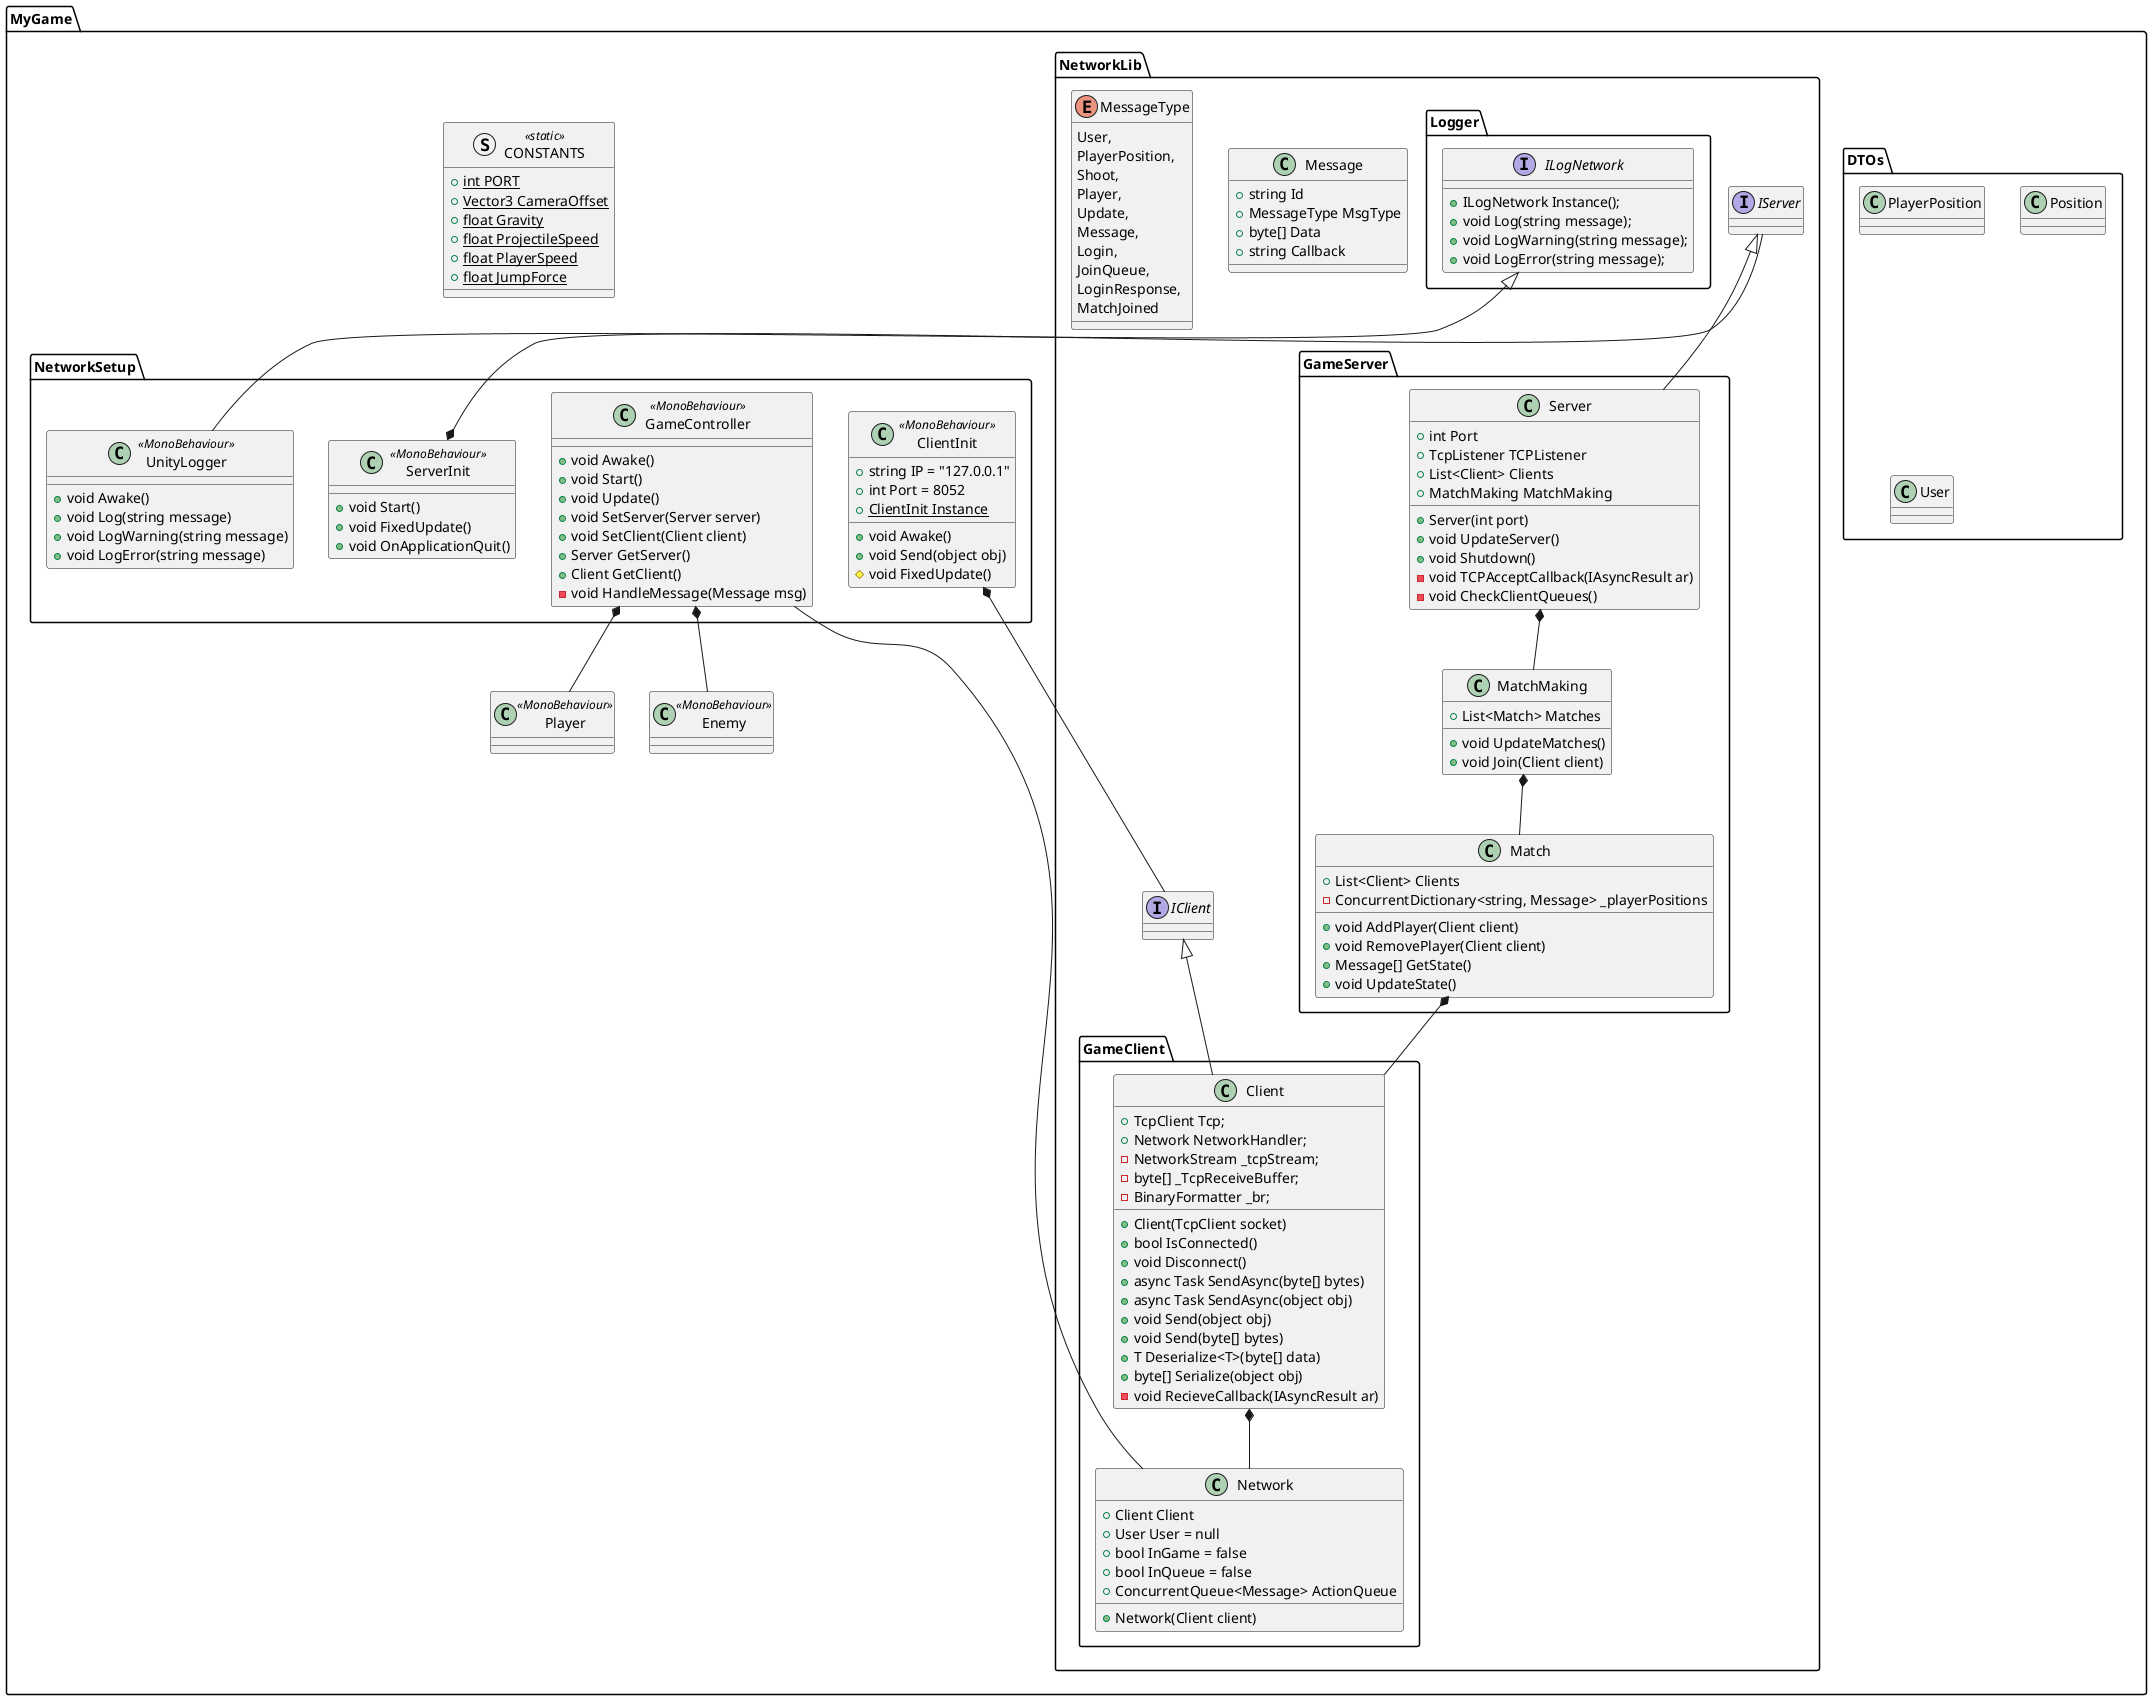 @startuml

set separator ::
namespace MyGame{
    namespace DTOs{
        class PlayerPosition{}
        class Position{}
        class User{}
    }
    namespace NetworkLib{
        interface IClient{}
        interface IServer{}
        namespace Logger{
            interface ILogNetwork{
                + ILogNetwork Instance();
                + void Log(string message);
                + void LogWarning(string message);
                + void LogError(string message);
            }
        }
        namespace GameClient{
            class Client {
                + TcpClient Tcp;
                + Network NetworkHandler;
                - NetworkStream _tcpStream;
                - byte[] _TcpReceiveBuffer;
                - BinaryFormatter _br;
                + Client(TcpClient socket)
                + bool IsConnected()
                + void Disconnect()
                + async Task SendAsync(byte[] bytes)
                + async Task SendAsync(object obj)
                + void Send(object obj)
                + void Send(byte[] bytes)
                + T Deserialize<T>(byte[] data)
                + byte[] Serialize(object obj)
                - void RecieveCallback(IAsyncResult ar)
            }
            class Network {
                + Client Client
                + User User = null
                + bool InGame = false
                + bool InQueue = false
                + ConcurrentQueue<Message> ActionQueue
                + Network(Client client)
            }
        }
        namespace GameServer{
            class Server{
                + int Port
                + TcpListener TCPListener
                + List<Client> Clients
                + MatchMaking MatchMaking
                + Server(int port)
                + void UpdateServer()
                + void Shutdown()
                - void TCPAcceptCallback(IAsyncResult ar)
                - void CheckClientQueues()
            }
            class Match{
                + List<Client> Clients
                - ConcurrentDictionary<string, Message> _playerPositions
                + void AddPlayer(Client client)
                + void RemovePlayer(Client client)
                + Message[] GetState()
                + void UpdateState()
            }
            class MatchMaking{
                + List<Match> Matches
                + void UpdateMatches()
                + void Join(Client client)
            }
        }
        class Message{
            + string Id
            + MessageType MsgType
            + byte[] Data
            + string Callback
        }
        enum MessageType{
            User,
            PlayerPosition,
            Shoot,
            Player,
            Update,
            Message,
            Login,
            JoinQueue,
            LoginResponse,
            MatchJoined
        }
    }

    struct CONSTANTS <<static>> {
        + {static} int PORT
        + {static} Vector3 CameraOffset
        + {static} float Gravity
        + {static} float ProjectileSpeed
        + {static} float PlayerSpeed
        + {static} float JumpForce
    }

    class Player <<MonoBehaviour>>{

    }
    class Enemy <<MonoBehaviour>>{

    }
    namespace NetworkSetup{
        class GameController <<MonoBehaviour>>{
            + void Awake()
            + void Start()
            + void Update()
            + void SetServer(Server server)
            + void SetClient(Client client)
            + Server GetServer()
            + Client GetClient()
            - void HandleMessage(Message msg)
        }
        class ClientInit <<MonoBehaviour>>{
            + string IP = "127.0.0.1"
            + int Port = 8052
            + {static} ClientInit Instance
            + void Awake()
            + void Send(object obj)
            # void FixedUpdate()
        }
        class ServerInit <<MonoBehaviour>>{
            + void Start()
            + void FixedUpdate()
            + void OnApplicationQuit()
        }
        class UnityLogger <<MonoBehaviour>>{
            + void Awake()
            + void Log(string message)
            + void LogWarning(string message)
            + void LogError(string message)
        }
    }
}


MyGame::NetworkLib::GameClient::Client *-- MyGame::NetworkLib::GameClient::Network
MyGame::NetworkSetup::GameController *-- MyGame::Enemy
MyGame::NetworkSetup::GameController *-- MyGame::Player
MyGame::NetworkSetup::GameController -- MyGame::NetworkLib::GameClient::Network

MyGame::NetworkSetup::ClientInit *-- MyGame::NetworkLib::IClient
MyGame::NetworkSetup::ServerInit *-- MyGame::NetworkLib::IServer

MyGame::NetworkLib::GameServer::Server *-- MyGame::NetworkLib::GameServer::MatchMaking
MyGame::NetworkLib::GameServer::MatchMaking *-- MyGame::NetworkLib::GameServer::Match
MyGame::NetworkLib::GameServer::Match *-- MyGame::NetworkLib::GameClient::Client

MyGame::NetworkLib::Logger::ILogNetwork <|-- MyGame::NetworkSetup::UnityLogger

MyGame::NetworkLib::IClient <|-- MyGame::NetworkLib::GameClient::Client
MyGame::NetworkLib::IServer <|-- MyGame::NetworkLib::GameServer::Server

@enduml
